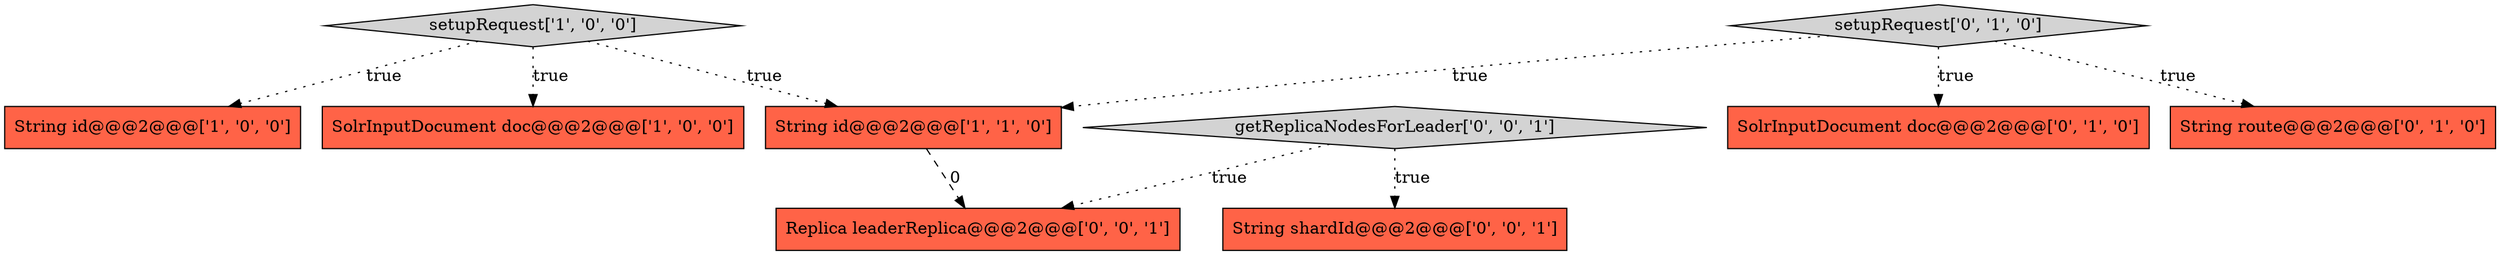 digraph {
4 [style = filled, label = "setupRequest['0', '1', '0']", fillcolor = lightgray, shape = diamond image = "AAA0AAABBB2BBB"];
3 [style = filled, label = "String id@@@2@@@['1', '1', '0']", fillcolor = tomato, shape = box image = "AAA0AAABBB1BBB"];
5 [style = filled, label = "SolrInputDocument doc@@@2@@@['0', '1', '0']", fillcolor = tomato, shape = box image = "AAA0AAABBB2BBB"];
6 [style = filled, label = "String route@@@2@@@['0', '1', '0']", fillcolor = tomato, shape = box image = "AAA0AAABBB2BBB"];
9 [style = filled, label = "getReplicaNodesForLeader['0', '0', '1']", fillcolor = lightgray, shape = diamond image = "AAA0AAABBB3BBB"];
2 [style = filled, label = "String id@@@2@@@['1', '0', '0']", fillcolor = tomato, shape = box image = "AAA0AAABBB1BBB"];
0 [style = filled, label = "SolrInputDocument doc@@@2@@@['1', '0', '0']", fillcolor = tomato, shape = box image = "AAA0AAABBB1BBB"];
1 [style = filled, label = "setupRequest['1', '0', '0']", fillcolor = lightgray, shape = diamond image = "AAA0AAABBB1BBB"];
8 [style = filled, label = "Replica leaderReplica@@@2@@@['0', '0', '1']", fillcolor = tomato, shape = box image = "AAA0AAABBB3BBB"];
7 [style = filled, label = "String shardId@@@2@@@['0', '0', '1']", fillcolor = tomato, shape = box image = "AAA0AAABBB3BBB"];
4->5 [style = dotted, label="true"];
1->2 [style = dotted, label="true"];
1->3 [style = dotted, label="true"];
9->8 [style = dotted, label="true"];
3->8 [style = dashed, label="0"];
4->6 [style = dotted, label="true"];
4->3 [style = dotted, label="true"];
1->0 [style = dotted, label="true"];
9->7 [style = dotted, label="true"];
}
